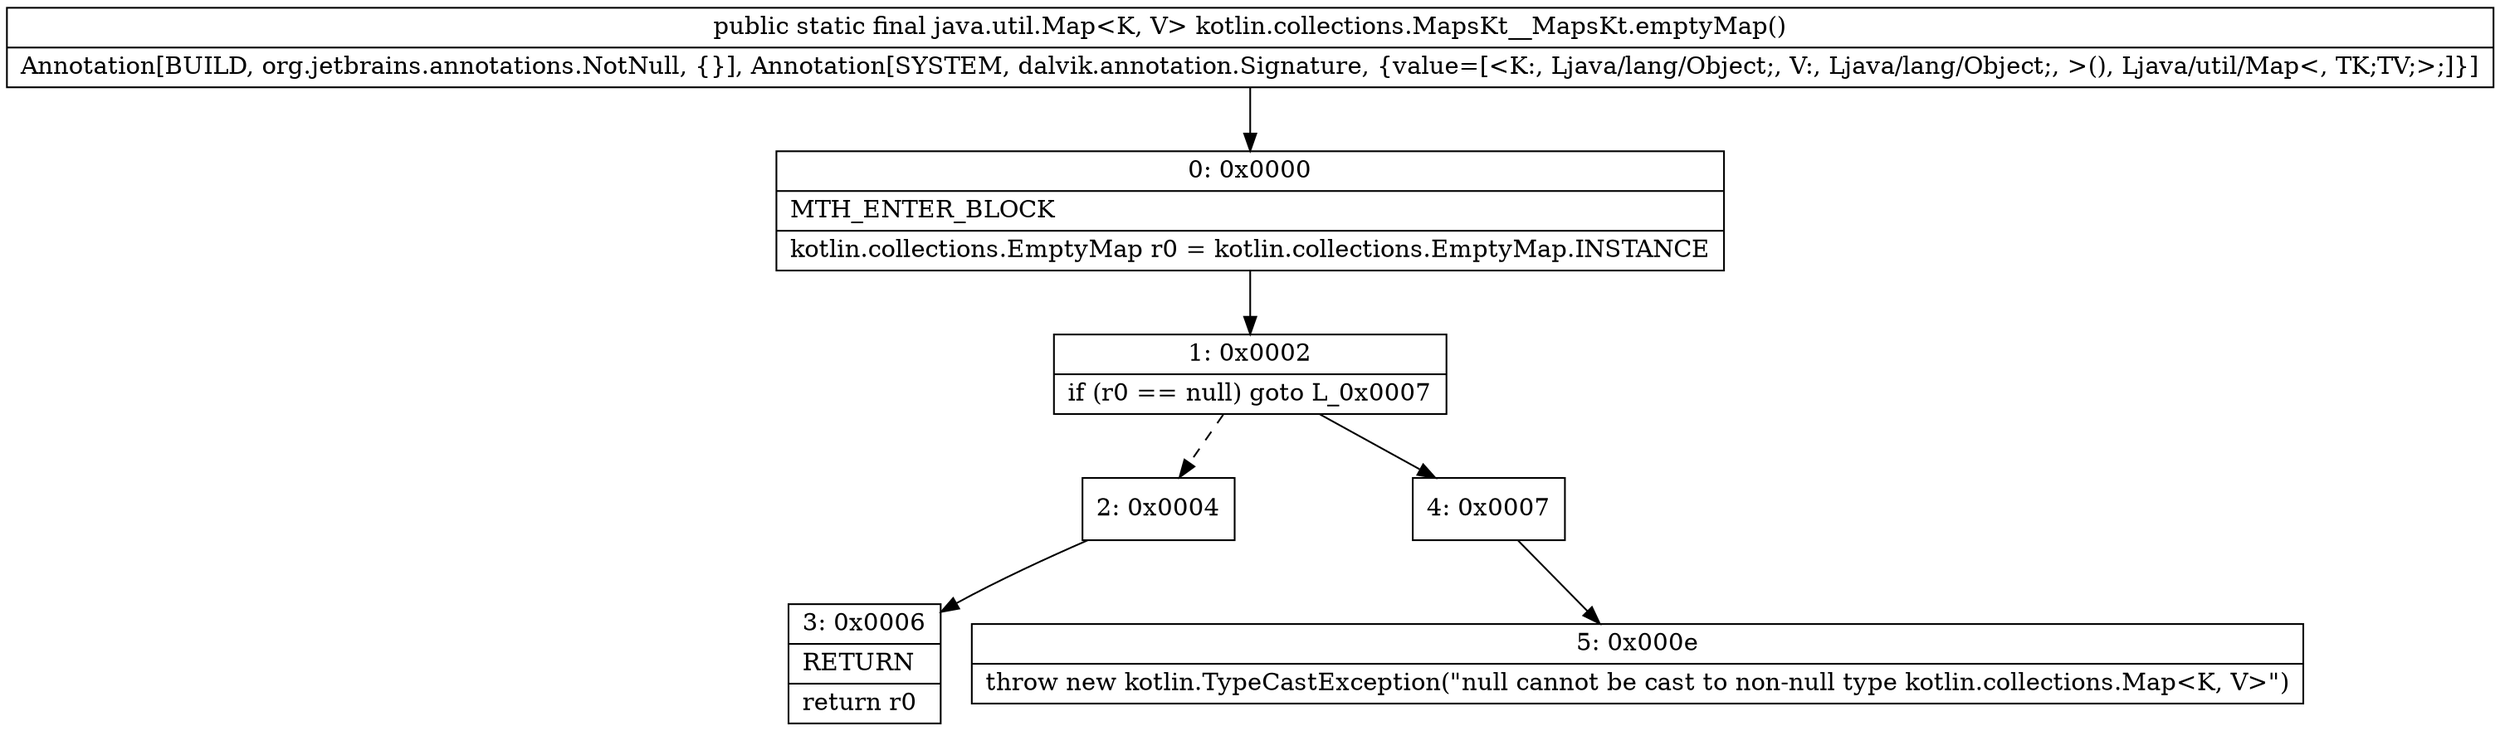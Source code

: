 digraph "CFG forkotlin.collections.MapsKt__MapsKt.emptyMap()Ljava\/util\/Map;" {
Node_0 [shape=record,label="{0\:\ 0x0000|MTH_ENTER_BLOCK\l|kotlin.collections.EmptyMap r0 = kotlin.collections.EmptyMap.INSTANCE\l}"];
Node_1 [shape=record,label="{1\:\ 0x0002|if (r0 == null) goto L_0x0007\l}"];
Node_2 [shape=record,label="{2\:\ 0x0004}"];
Node_3 [shape=record,label="{3\:\ 0x0006|RETURN\l|return r0\l}"];
Node_4 [shape=record,label="{4\:\ 0x0007}"];
Node_5 [shape=record,label="{5\:\ 0x000e|throw new kotlin.TypeCastException(\"null cannot be cast to non\-null type kotlin.collections.Map\<K, V\>\")\l}"];
MethodNode[shape=record,label="{public static final java.util.Map\<K, V\> kotlin.collections.MapsKt__MapsKt.emptyMap()  | Annotation[BUILD, org.jetbrains.annotations.NotNull, \{\}], Annotation[SYSTEM, dalvik.annotation.Signature, \{value=[\<K:, Ljava\/lang\/Object;, V:, Ljava\/lang\/Object;, \>(), Ljava\/util\/Map\<, TK;TV;\>;]\}]\l}"];
MethodNode -> Node_0;
Node_0 -> Node_1;
Node_1 -> Node_2[style=dashed];
Node_1 -> Node_4;
Node_2 -> Node_3;
Node_4 -> Node_5;
}


